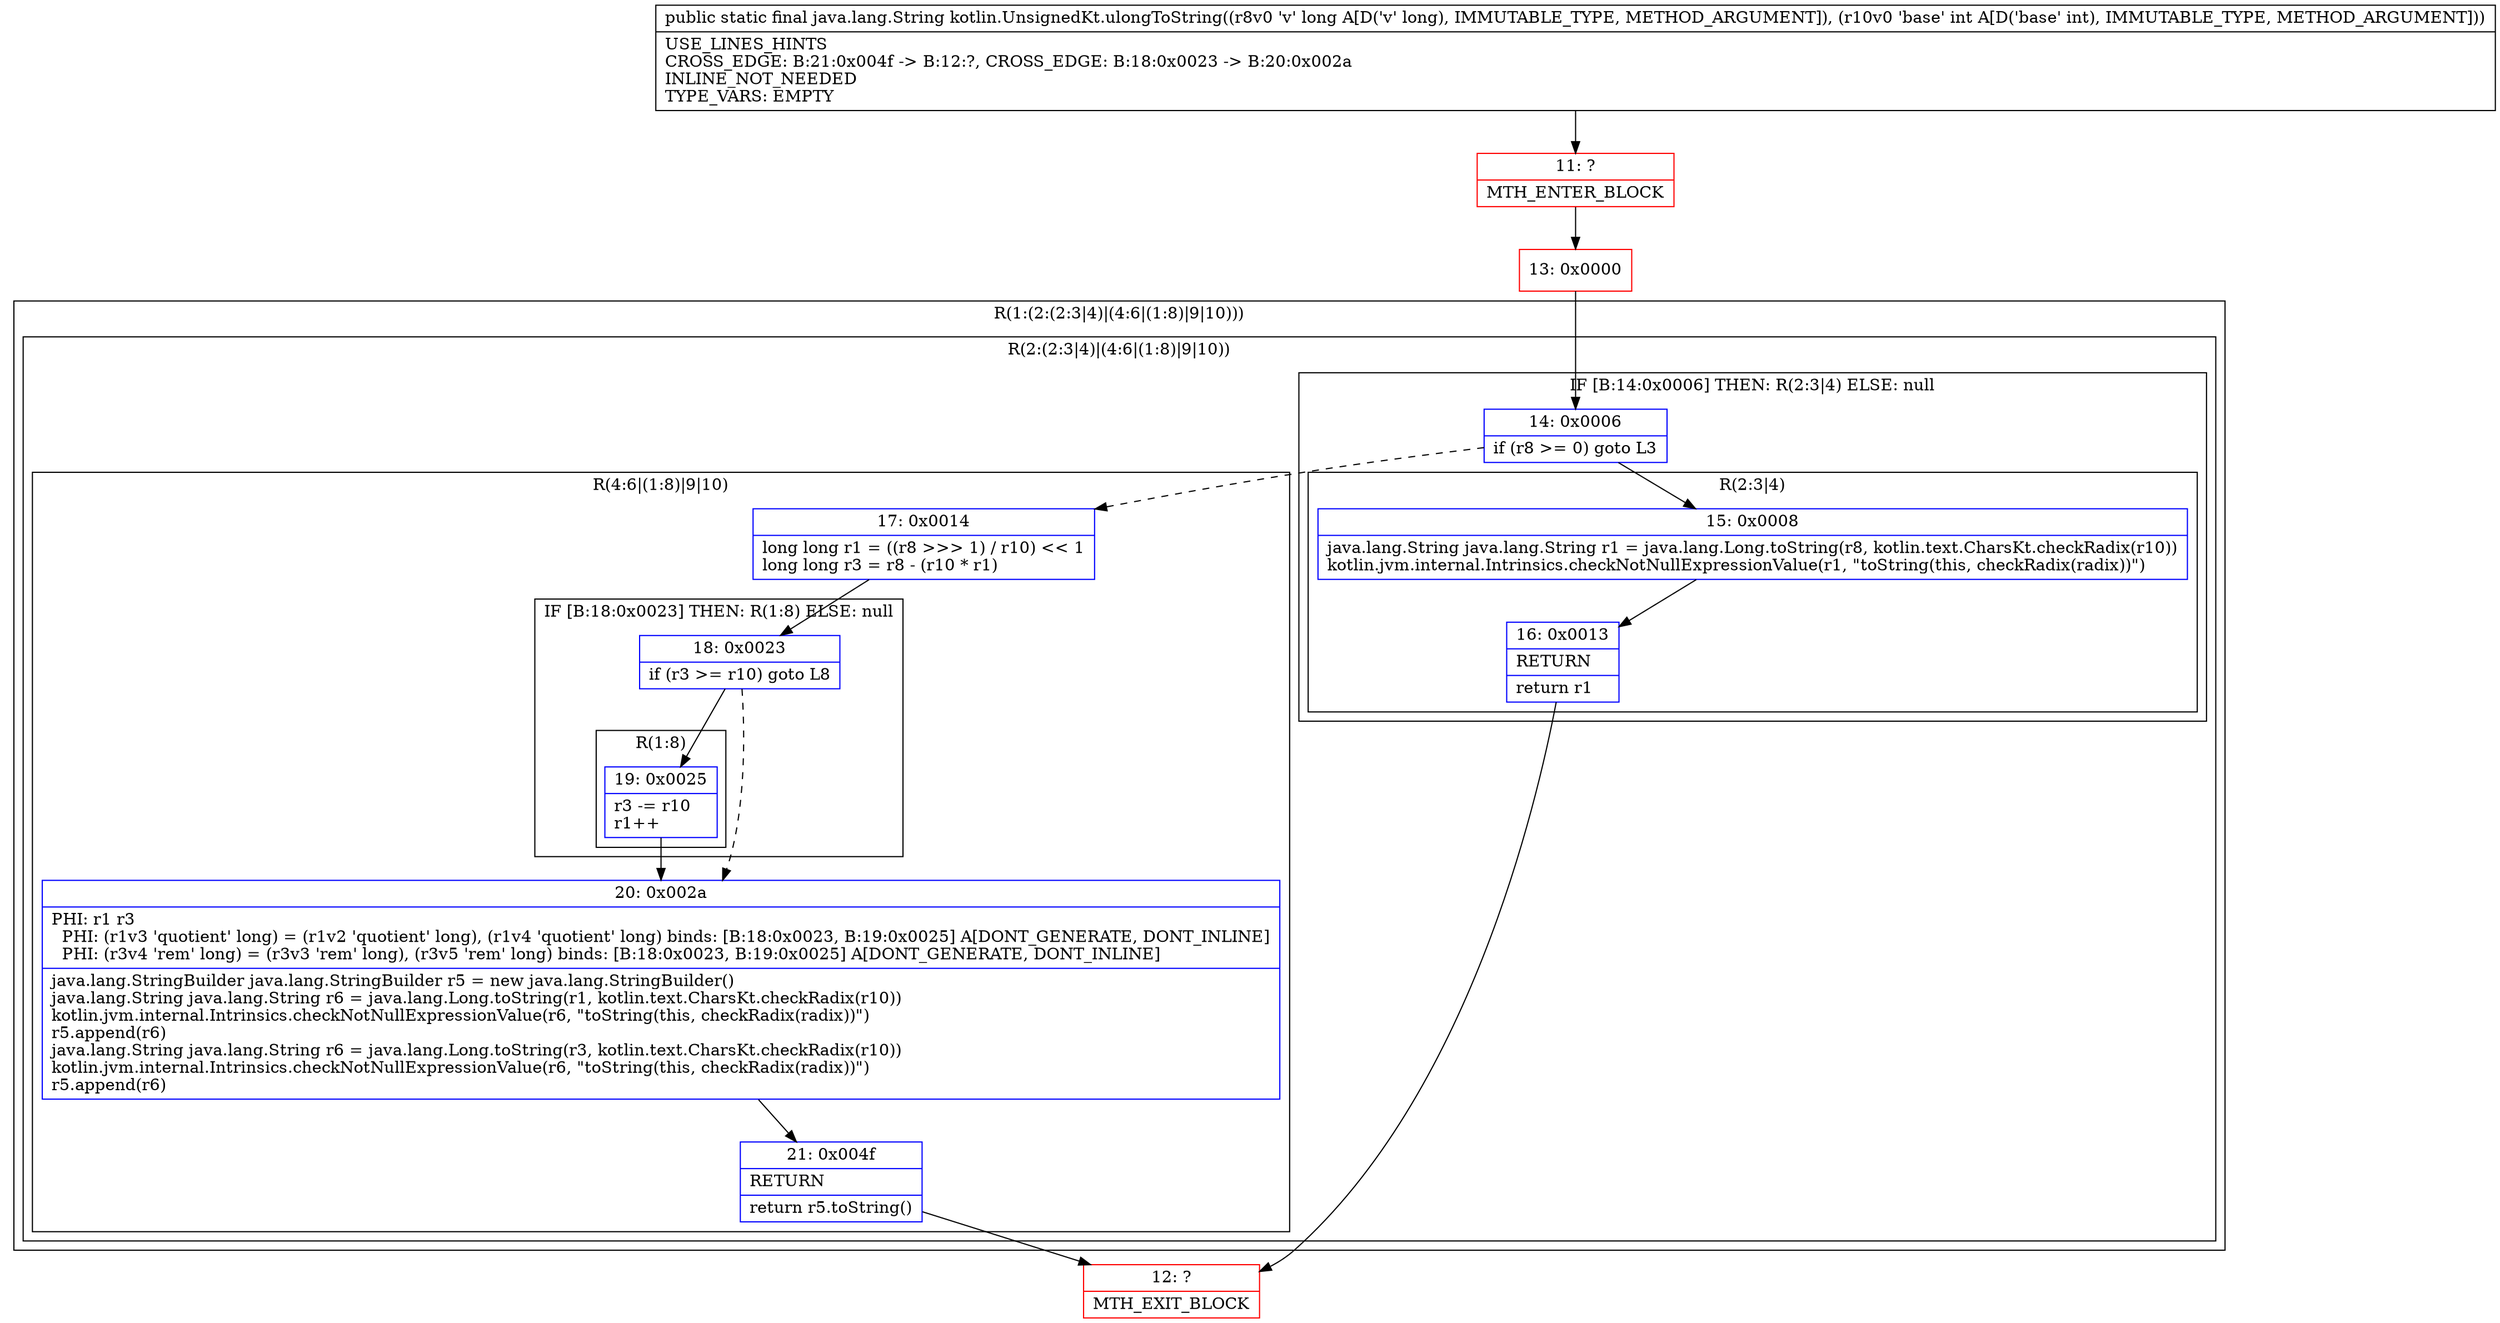 digraph "CFG forkotlin.UnsignedKt.ulongToString(JI)Ljava\/lang\/String;" {
subgraph cluster_Region_1569590413 {
label = "R(1:(2:(2:3|4)|(4:6|(1:8)|9|10)))";
node [shape=record,color=blue];
subgraph cluster_Region_663289126 {
label = "R(2:(2:3|4)|(4:6|(1:8)|9|10))";
node [shape=record,color=blue];
subgraph cluster_IfRegion_1593315833 {
label = "IF [B:14:0x0006] THEN: R(2:3|4) ELSE: null";
node [shape=record,color=blue];
Node_14 [shape=record,label="{14\:\ 0x0006|if (r8 \>= 0) goto L3\l}"];
subgraph cluster_Region_171724989 {
label = "R(2:3|4)";
node [shape=record,color=blue];
Node_15 [shape=record,label="{15\:\ 0x0008|java.lang.String java.lang.String r1 = java.lang.Long.toString(r8, kotlin.text.CharsKt.checkRadix(r10))\lkotlin.jvm.internal.Intrinsics.checkNotNullExpressionValue(r1, \"toString(this, checkRadix(radix))\")\l}"];
Node_16 [shape=record,label="{16\:\ 0x0013|RETURN\l|return r1\l}"];
}
}
subgraph cluster_Region_2026650139 {
label = "R(4:6|(1:8)|9|10)";
node [shape=record,color=blue];
Node_17 [shape=record,label="{17\:\ 0x0014|long long r1 = ((r8 \>\>\> 1) \/ r10) \<\< 1\llong long r3 = r8 \- (r10 * r1)\l}"];
subgraph cluster_IfRegion_1333527594 {
label = "IF [B:18:0x0023] THEN: R(1:8) ELSE: null";
node [shape=record,color=blue];
Node_18 [shape=record,label="{18\:\ 0x0023|if (r3 \>= r10) goto L8\l}"];
subgraph cluster_Region_1565757974 {
label = "R(1:8)";
node [shape=record,color=blue];
Node_19 [shape=record,label="{19\:\ 0x0025|r3 \-= r10\lr1++\l}"];
}
}
Node_20 [shape=record,label="{20\:\ 0x002a|PHI: r1 r3 \l  PHI: (r1v3 'quotient' long) = (r1v2 'quotient' long), (r1v4 'quotient' long) binds: [B:18:0x0023, B:19:0x0025] A[DONT_GENERATE, DONT_INLINE]\l  PHI: (r3v4 'rem' long) = (r3v3 'rem' long), (r3v5 'rem' long) binds: [B:18:0x0023, B:19:0x0025] A[DONT_GENERATE, DONT_INLINE]\l|java.lang.StringBuilder java.lang.StringBuilder r5 = new java.lang.StringBuilder()\ljava.lang.String java.lang.String r6 = java.lang.Long.toString(r1, kotlin.text.CharsKt.checkRadix(r10))\lkotlin.jvm.internal.Intrinsics.checkNotNullExpressionValue(r6, \"toString(this, checkRadix(radix))\")\lr5.append(r6)\ljava.lang.String java.lang.String r6 = java.lang.Long.toString(r3, kotlin.text.CharsKt.checkRadix(r10))\lkotlin.jvm.internal.Intrinsics.checkNotNullExpressionValue(r6, \"toString(this, checkRadix(radix))\")\lr5.append(r6)\l}"];
Node_21 [shape=record,label="{21\:\ 0x004f|RETURN\l|return r5.toString()\l}"];
}
}
}
Node_11 [shape=record,color=red,label="{11\:\ ?|MTH_ENTER_BLOCK\l}"];
Node_13 [shape=record,color=red,label="{13\:\ 0x0000}"];
Node_12 [shape=record,color=red,label="{12\:\ ?|MTH_EXIT_BLOCK\l}"];
MethodNode[shape=record,label="{public static final java.lang.String kotlin.UnsignedKt.ulongToString((r8v0 'v' long A[D('v' long), IMMUTABLE_TYPE, METHOD_ARGUMENT]), (r10v0 'base' int A[D('base' int), IMMUTABLE_TYPE, METHOD_ARGUMENT]))  | USE_LINES_HINTS\lCROSS_EDGE: B:21:0x004f \-\> B:12:?, CROSS_EDGE: B:18:0x0023 \-\> B:20:0x002a\lINLINE_NOT_NEEDED\lTYPE_VARS: EMPTY\l}"];
MethodNode -> Node_11;Node_14 -> Node_15;
Node_14 -> Node_17[style=dashed];
Node_15 -> Node_16;
Node_16 -> Node_12;
Node_17 -> Node_18;
Node_18 -> Node_19;
Node_18 -> Node_20[style=dashed];
Node_19 -> Node_20;
Node_20 -> Node_21;
Node_21 -> Node_12;
Node_11 -> Node_13;
Node_13 -> Node_14;
}


